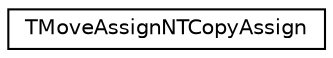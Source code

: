 digraph "Graphical Class Hierarchy"
{
  edge [fontname="Helvetica",fontsize="10",labelfontname="Helvetica",labelfontsize="10"];
  node [fontname="Helvetica",fontsize="10",shape=record];
  rankdir="LR";
  Node0 [label="TMoveAssignNTCopyAssign",height=0.2,width=0.4,color="black", fillcolor="white", style="filled",URL="$struct_t_move_assign_n_t_copy_assign.html"];
}
